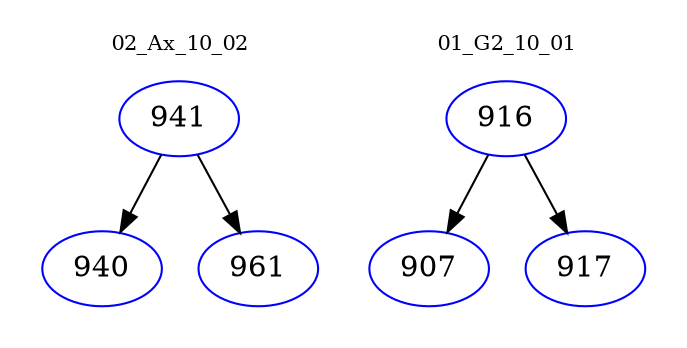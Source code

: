 digraph{
subgraph cluster_0 {
color = white
label = "02_Ax_10_02";
fontsize=10;
T0_941 [label="941", color="blue"]
T0_941 -> T0_940 [color="black"]
T0_940 [label="940", color="blue"]
T0_941 -> T0_961 [color="black"]
T0_961 [label="961", color="blue"]
}
subgraph cluster_1 {
color = white
label = "01_G2_10_01";
fontsize=10;
T1_916 [label="916", color="blue"]
T1_916 -> T1_907 [color="black"]
T1_907 [label="907", color="blue"]
T1_916 -> T1_917 [color="black"]
T1_917 [label="917", color="blue"]
}
}
